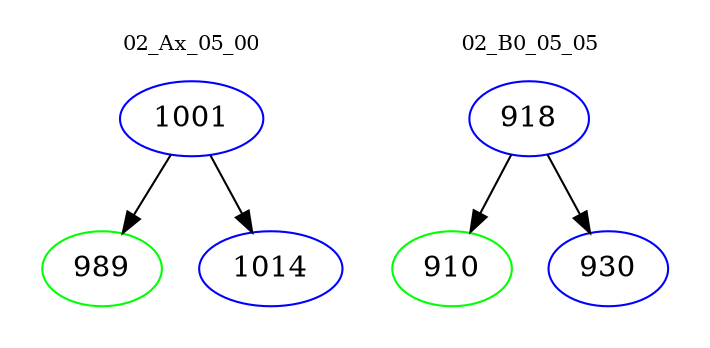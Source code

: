 digraph{
subgraph cluster_0 {
color = white
label = "02_Ax_05_00";
fontsize=10;
T0_1001 [label="1001", color="blue"]
T0_1001 -> T0_989 [color="black"]
T0_989 [label="989", color="green"]
T0_1001 -> T0_1014 [color="black"]
T0_1014 [label="1014", color="blue"]
}
subgraph cluster_1 {
color = white
label = "02_B0_05_05";
fontsize=10;
T1_918 [label="918", color="blue"]
T1_918 -> T1_910 [color="black"]
T1_910 [label="910", color="green"]
T1_918 -> T1_930 [color="black"]
T1_930 [label="930", color="blue"]
}
}
